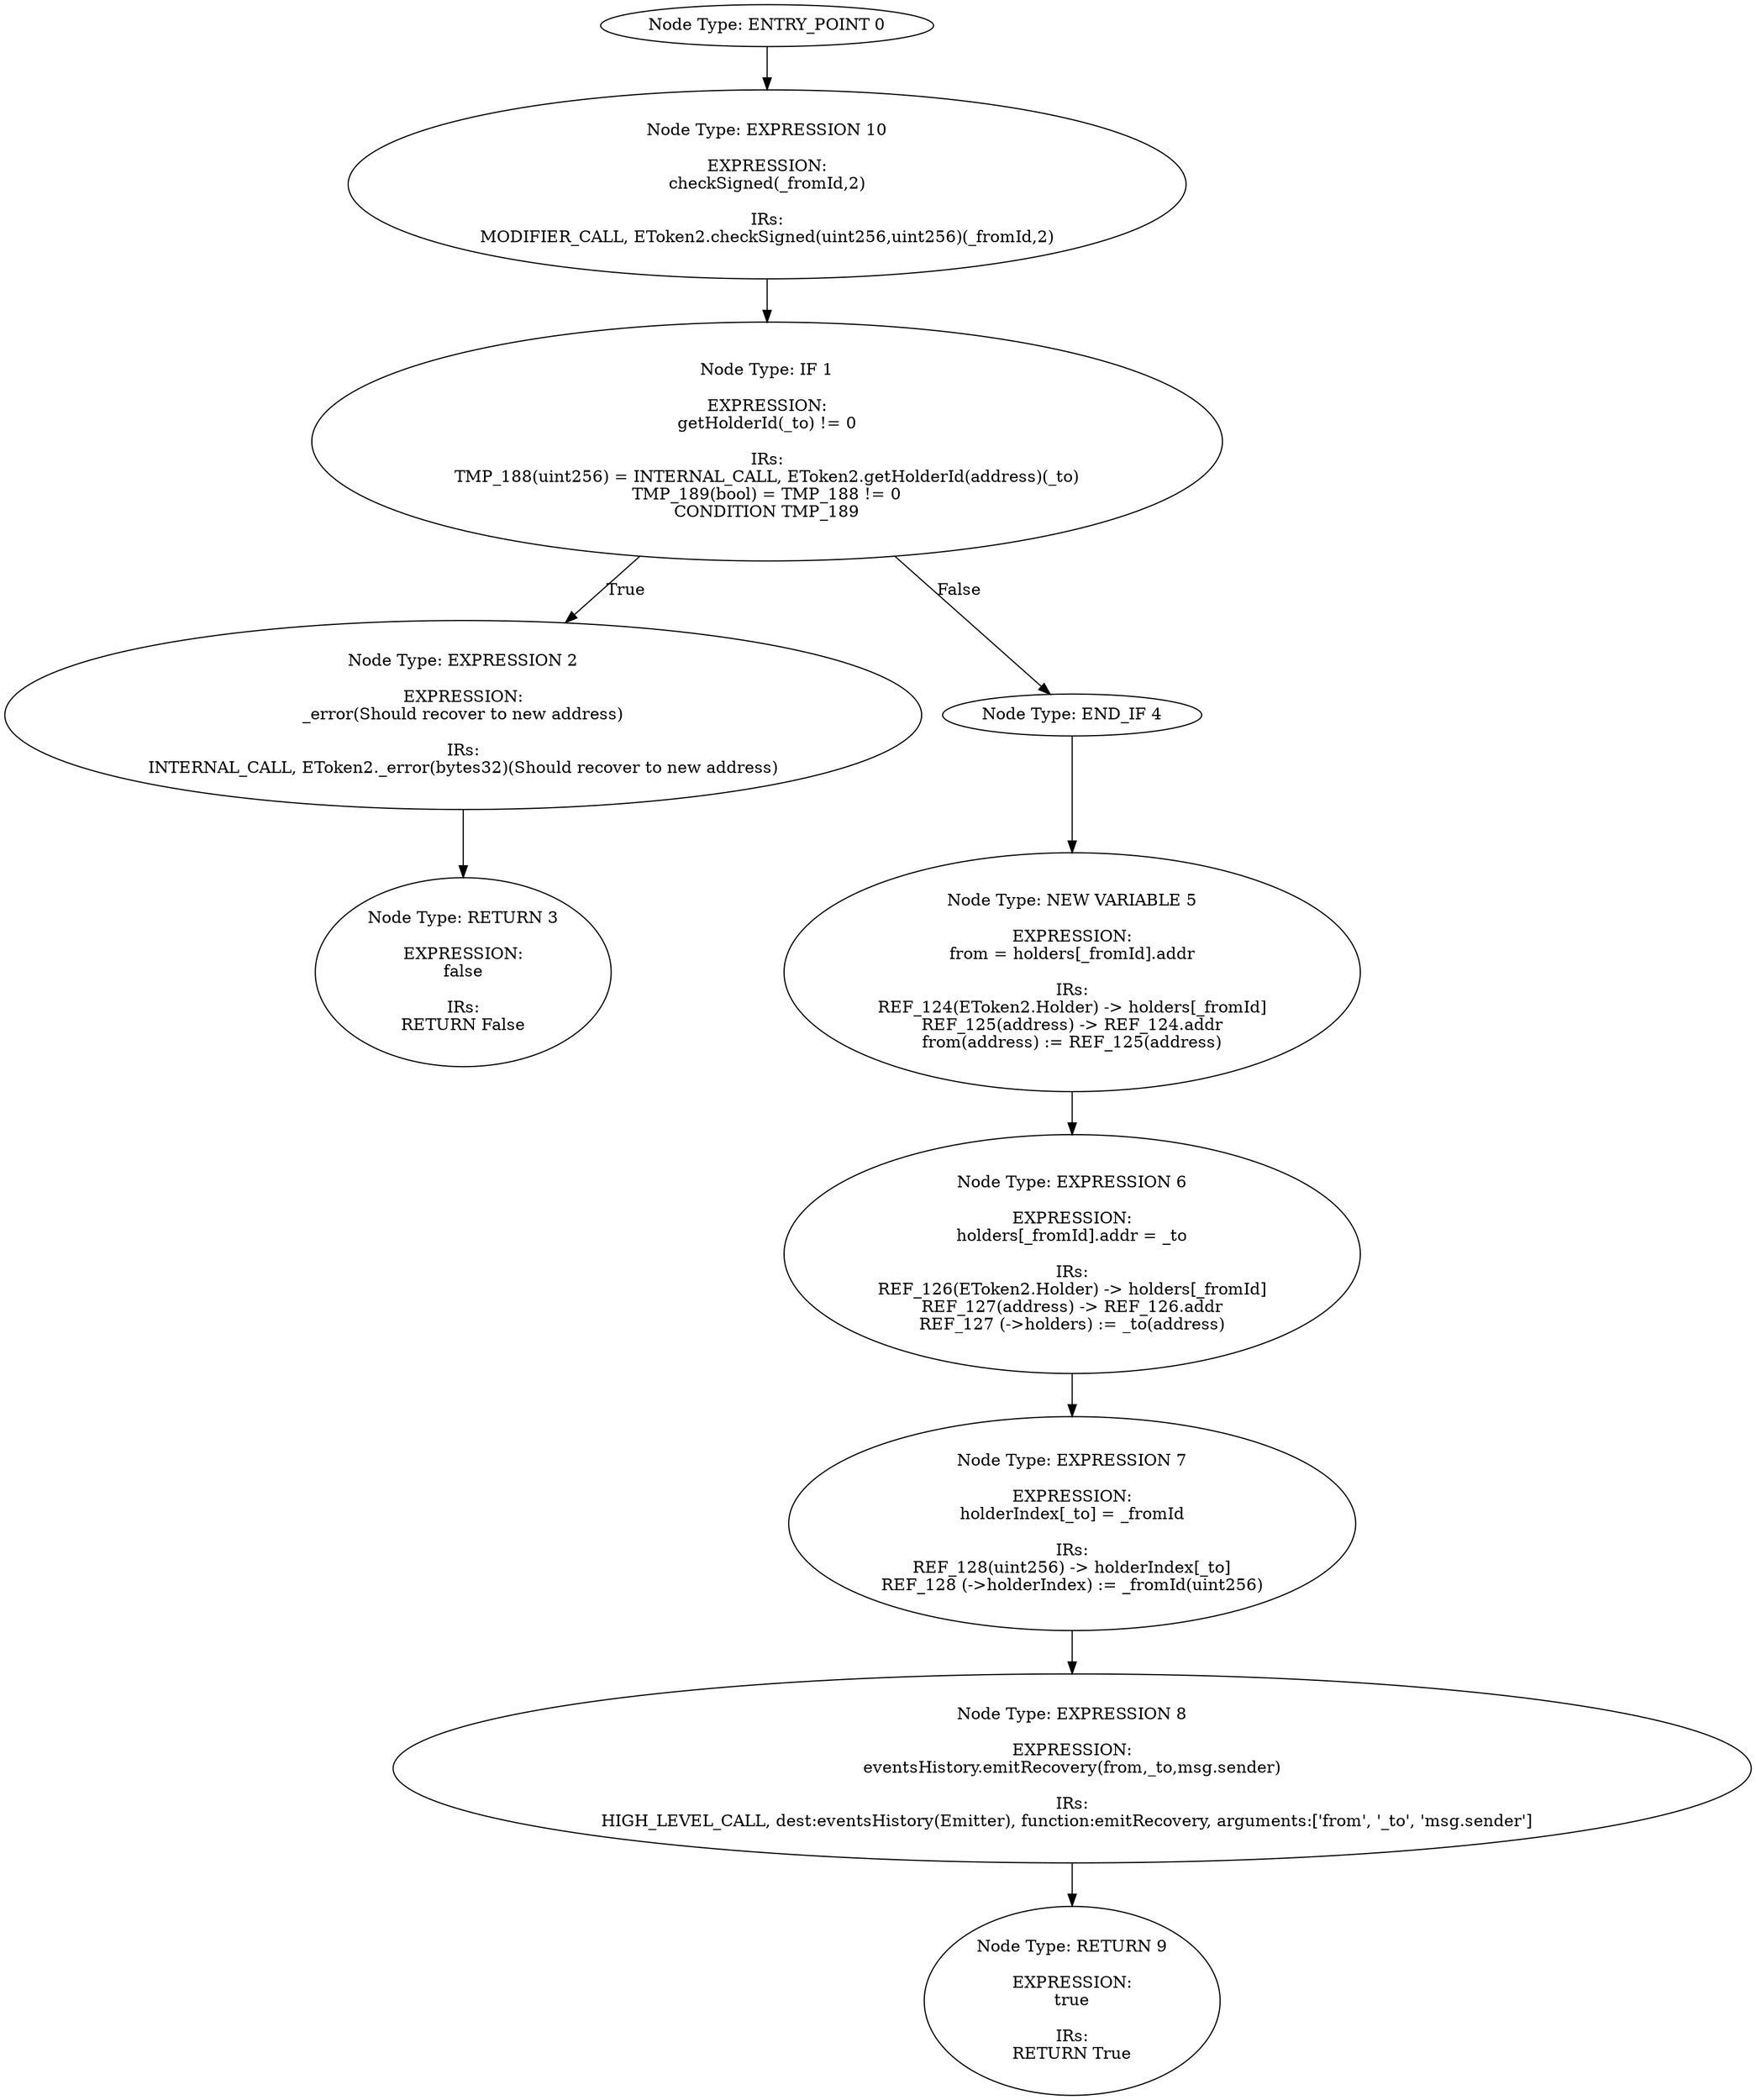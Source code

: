 digraph{
0[label="Node Type: ENTRY_POINT 0
"];
0->10;
1[label="Node Type: IF 1

EXPRESSION:
getHolderId(_to) != 0

IRs:
TMP_188(uint256) = INTERNAL_CALL, EToken2.getHolderId(address)(_to)
TMP_189(bool) = TMP_188 != 0
CONDITION TMP_189"];
1->2[label="True"];
1->4[label="False"];
2[label="Node Type: EXPRESSION 2

EXPRESSION:
_error(Should recover to new address)

IRs:
INTERNAL_CALL, EToken2._error(bytes32)(Should recover to new address)"];
2->3;
3[label="Node Type: RETURN 3

EXPRESSION:
false

IRs:
RETURN False"];
4[label="Node Type: END_IF 4
"];
4->5;
5[label="Node Type: NEW VARIABLE 5

EXPRESSION:
from = holders[_fromId].addr

IRs:
REF_124(EToken2.Holder) -> holders[_fromId]
REF_125(address) -> REF_124.addr
from(address) := REF_125(address)"];
5->6;
6[label="Node Type: EXPRESSION 6

EXPRESSION:
holders[_fromId].addr = _to

IRs:
REF_126(EToken2.Holder) -> holders[_fromId]
REF_127(address) -> REF_126.addr
REF_127 (->holders) := _to(address)"];
6->7;
7[label="Node Type: EXPRESSION 7

EXPRESSION:
holderIndex[_to] = _fromId

IRs:
REF_128(uint256) -> holderIndex[_to]
REF_128 (->holderIndex) := _fromId(uint256)"];
7->8;
8[label="Node Type: EXPRESSION 8

EXPRESSION:
eventsHistory.emitRecovery(from,_to,msg.sender)

IRs:
HIGH_LEVEL_CALL, dest:eventsHistory(Emitter), function:emitRecovery, arguments:['from', '_to', 'msg.sender']  "];
8->9;
9[label="Node Type: RETURN 9

EXPRESSION:
true

IRs:
RETURN True"];
10[label="Node Type: EXPRESSION 10

EXPRESSION:
checkSigned(_fromId,2)

IRs:
MODIFIER_CALL, EToken2.checkSigned(uint256,uint256)(_fromId,2)"];
10->1;
}
